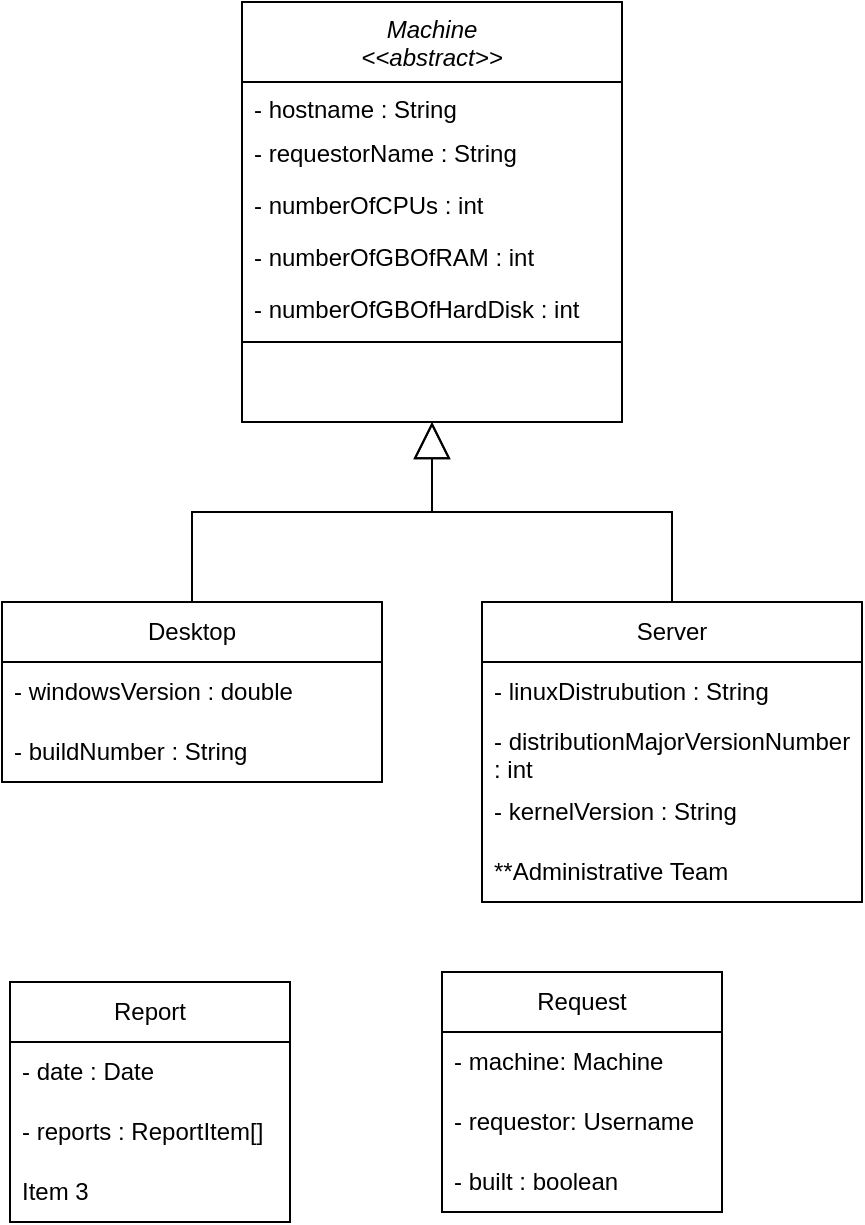 <mxfile version="21.1.4" type="device">
  <diagram id="C5RBs43oDa-KdzZeNtuy" name="Page-1">
    <mxGraphModel dx="772" dy="1642" grid="1" gridSize="10" guides="1" tooltips="1" connect="1" arrows="1" fold="1" page="1" pageScale="1" pageWidth="827" pageHeight="1169" math="0" shadow="0">
      <root>
        <mxCell id="WIyWlLk6GJQsqaUBKTNV-0" />
        <mxCell id="WIyWlLk6GJQsqaUBKTNV-1" parent="WIyWlLk6GJQsqaUBKTNV-0" />
        <mxCell id="zkfFHV4jXpPFQw0GAbJ--0" value="Machine&#xa;&lt;&lt;abstract&gt;&gt;" style="swimlane;fontStyle=2;align=center;verticalAlign=top;childLayout=stackLayout;horizontal=1;startSize=40;horizontalStack=0;resizeParent=1;resizeLast=0;collapsible=1;marginBottom=0;rounded=0;shadow=0;strokeWidth=1;" parent="WIyWlLk6GJQsqaUBKTNV-1" vertex="1">
          <mxGeometry x="390" y="-20" width="190" height="210" as="geometry">
            <mxRectangle x="230" y="140" width="160" height="26" as="alternateBounds" />
          </mxGeometry>
        </mxCell>
        <mxCell id="zkfFHV4jXpPFQw0GAbJ--1" value="- hostname : String" style="text;align=left;verticalAlign=top;spacingLeft=4;spacingRight=4;overflow=hidden;rotatable=0;points=[[0,0.5],[1,0.5]];portConstraint=eastwest;" parent="zkfFHV4jXpPFQw0GAbJ--0" vertex="1">
          <mxGeometry y="40" width="190" height="22" as="geometry" />
        </mxCell>
        <mxCell id="zkfFHV4jXpPFQw0GAbJ--2" value="- requestorName : String" style="text;align=left;verticalAlign=top;spacingLeft=4;spacingRight=4;overflow=hidden;rotatable=0;points=[[0,0.5],[1,0.5]];portConstraint=eastwest;rounded=0;shadow=0;html=0;" parent="zkfFHV4jXpPFQw0GAbJ--0" vertex="1">
          <mxGeometry y="62" width="190" height="26" as="geometry" />
        </mxCell>
        <mxCell id="zkfFHV4jXpPFQw0GAbJ--3" value="- numberOfCPUs : int" style="text;align=left;verticalAlign=top;spacingLeft=4;spacingRight=4;overflow=hidden;rotatable=0;points=[[0,0.5],[1,0.5]];portConstraint=eastwest;rounded=0;shadow=0;html=0;" parent="zkfFHV4jXpPFQw0GAbJ--0" vertex="1">
          <mxGeometry y="88" width="190" height="26" as="geometry" />
        </mxCell>
        <mxCell id="w7Mt3OdC5Q7nsJ1ekTlO-0" value="- numberOfGBOfRAM : int" style="text;align=left;verticalAlign=top;spacingLeft=4;spacingRight=4;overflow=hidden;rotatable=0;points=[[0,0.5],[1,0.5]];portConstraint=eastwest;rounded=0;shadow=0;html=0;" vertex="1" parent="zkfFHV4jXpPFQw0GAbJ--0">
          <mxGeometry y="114" width="190" height="26" as="geometry" />
        </mxCell>
        <mxCell id="w7Mt3OdC5Q7nsJ1ekTlO-8" value="- numberOfGBOfHardDisk : int" style="text;align=left;verticalAlign=top;spacingLeft=4;spacingRight=4;overflow=hidden;rotatable=0;points=[[0,0.5],[1,0.5]];portConstraint=eastwest;rounded=0;shadow=0;html=0;" vertex="1" parent="zkfFHV4jXpPFQw0GAbJ--0">
          <mxGeometry y="140" width="190" height="26" as="geometry" />
        </mxCell>
        <mxCell id="zkfFHV4jXpPFQw0GAbJ--4" value="" style="line;html=1;strokeWidth=1;align=left;verticalAlign=middle;spacingTop=-1;spacingLeft=3;spacingRight=3;rotatable=0;labelPosition=right;points=[];portConstraint=eastwest;" parent="zkfFHV4jXpPFQw0GAbJ--0" vertex="1">
          <mxGeometry y="166" width="190" height="8" as="geometry" />
        </mxCell>
        <mxCell id="w7Mt3OdC5Q7nsJ1ekTlO-9" value="Desktop" style="swimlane;fontStyle=0;childLayout=stackLayout;horizontal=1;startSize=30;horizontalStack=0;resizeParent=1;resizeParentMax=0;resizeLast=0;collapsible=1;marginBottom=0;whiteSpace=wrap;html=1;" vertex="1" parent="WIyWlLk6GJQsqaUBKTNV-1">
          <mxGeometry x="270" y="280" width="190" height="90" as="geometry" />
        </mxCell>
        <mxCell id="w7Mt3OdC5Q7nsJ1ekTlO-10" value="- windowsVersion : double" style="text;strokeColor=none;fillColor=none;align=left;verticalAlign=middle;spacingLeft=4;spacingRight=4;overflow=hidden;points=[[0,0.5],[1,0.5]];portConstraint=eastwest;rotatable=0;whiteSpace=wrap;html=1;" vertex="1" parent="w7Mt3OdC5Q7nsJ1ekTlO-9">
          <mxGeometry y="30" width="190" height="30" as="geometry" />
        </mxCell>
        <mxCell id="w7Mt3OdC5Q7nsJ1ekTlO-11" value="- buildNumber : String" style="text;strokeColor=none;fillColor=none;align=left;verticalAlign=middle;spacingLeft=4;spacingRight=4;overflow=hidden;points=[[0,0.5],[1,0.5]];portConstraint=eastwest;rotatable=0;whiteSpace=wrap;html=1;" vertex="1" parent="w7Mt3OdC5Q7nsJ1ekTlO-9">
          <mxGeometry y="60" width="190" height="30" as="geometry" />
        </mxCell>
        <mxCell id="w7Mt3OdC5Q7nsJ1ekTlO-13" value="Server" style="swimlane;fontStyle=0;childLayout=stackLayout;horizontal=1;startSize=30;horizontalStack=0;resizeParent=1;resizeParentMax=0;resizeLast=0;collapsible=1;marginBottom=0;whiteSpace=wrap;html=1;" vertex="1" parent="WIyWlLk6GJQsqaUBKTNV-1">
          <mxGeometry x="510" y="280" width="190" height="150" as="geometry" />
        </mxCell>
        <mxCell id="w7Mt3OdC5Q7nsJ1ekTlO-14" value="- linuxDistrubution : String" style="text;strokeColor=none;fillColor=none;align=left;verticalAlign=middle;spacingLeft=4;spacingRight=4;overflow=hidden;points=[[0,0.5],[1,0.5]];portConstraint=eastwest;rotatable=0;whiteSpace=wrap;html=1;" vertex="1" parent="w7Mt3OdC5Q7nsJ1ekTlO-13">
          <mxGeometry y="30" width="190" height="30" as="geometry" />
        </mxCell>
        <mxCell id="w7Mt3OdC5Q7nsJ1ekTlO-15" value="- distributionMajorVersionNumber : int" style="text;strokeColor=none;fillColor=none;align=left;verticalAlign=middle;spacingLeft=4;spacingRight=4;overflow=hidden;points=[[0,0.5],[1,0.5]];portConstraint=eastwest;rotatable=0;whiteSpace=wrap;html=1;" vertex="1" parent="w7Mt3OdC5Q7nsJ1ekTlO-13">
          <mxGeometry y="60" width="190" height="30" as="geometry" />
        </mxCell>
        <mxCell id="w7Mt3OdC5Q7nsJ1ekTlO-16" value="- kernelVersion : String" style="text;strokeColor=none;fillColor=none;align=left;verticalAlign=middle;spacingLeft=4;spacingRight=4;overflow=hidden;points=[[0,0.5],[1,0.5]];portConstraint=eastwest;rotatable=0;whiteSpace=wrap;html=1;" vertex="1" parent="w7Mt3OdC5Q7nsJ1ekTlO-13">
          <mxGeometry y="90" width="190" height="30" as="geometry" />
        </mxCell>
        <mxCell id="w7Mt3OdC5Q7nsJ1ekTlO-17" value="**Administrative Team" style="text;strokeColor=none;fillColor=none;align=left;verticalAlign=middle;spacingLeft=4;spacingRight=4;overflow=hidden;points=[[0,0.5],[1,0.5]];portConstraint=eastwest;rotatable=0;whiteSpace=wrap;html=1;" vertex="1" parent="w7Mt3OdC5Q7nsJ1ekTlO-13">
          <mxGeometry y="120" width="190" height="30" as="geometry" />
        </mxCell>
        <mxCell id="w7Mt3OdC5Q7nsJ1ekTlO-18" value="" style="endArrow=block;endSize=16;endFill=0;html=1;rounded=0;entryX=0.5;entryY=1;entryDx=0;entryDy=0;exitX=0.5;exitY=0;exitDx=0;exitDy=0;edgeStyle=orthogonalEdgeStyle;" edge="1" parent="WIyWlLk6GJQsqaUBKTNV-1" source="w7Mt3OdC5Q7nsJ1ekTlO-9" target="zkfFHV4jXpPFQw0GAbJ--0">
          <mxGeometry width="160" relative="1" as="geometry">
            <mxPoint x="460" y="250" as="sourcePoint" />
            <mxPoint x="620" y="250" as="targetPoint" />
            <Array as="points">
              <mxPoint x="365" y="235" />
              <mxPoint x="485" y="235" />
            </Array>
          </mxGeometry>
        </mxCell>
        <mxCell id="w7Mt3OdC5Q7nsJ1ekTlO-19" value="" style="endArrow=block;endSize=16;endFill=0;html=1;rounded=0;exitX=0.5;exitY=0;exitDx=0;exitDy=0;edgeStyle=orthogonalEdgeStyle;entryX=0.5;entryY=1;entryDx=0;entryDy=0;" edge="1" parent="WIyWlLk6GJQsqaUBKTNV-1" source="w7Mt3OdC5Q7nsJ1ekTlO-13" target="zkfFHV4jXpPFQw0GAbJ--0">
          <mxGeometry x="0.304" width="160" relative="1" as="geometry">
            <mxPoint x="375" y="290" as="sourcePoint" />
            <mxPoint x="600" y="200" as="targetPoint" />
            <mxPoint as="offset" />
          </mxGeometry>
        </mxCell>
        <mxCell id="w7Mt3OdC5Q7nsJ1ekTlO-20" value="Report" style="swimlane;fontStyle=0;childLayout=stackLayout;horizontal=1;startSize=30;horizontalStack=0;resizeParent=1;resizeParentMax=0;resizeLast=0;collapsible=1;marginBottom=0;whiteSpace=wrap;html=1;" vertex="1" parent="WIyWlLk6GJQsqaUBKTNV-1">
          <mxGeometry x="274" y="470" width="140" height="120" as="geometry" />
        </mxCell>
        <mxCell id="w7Mt3OdC5Q7nsJ1ekTlO-21" value="- date : Date" style="text;strokeColor=none;fillColor=none;align=left;verticalAlign=middle;spacingLeft=4;spacingRight=4;overflow=hidden;points=[[0,0.5],[1,0.5]];portConstraint=eastwest;rotatable=0;whiteSpace=wrap;html=1;" vertex="1" parent="w7Mt3OdC5Q7nsJ1ekTlO-20">
          <mxGeometry y="30" width="140" height="30" as="geometry" />
        </mxCell>
        <mxCell id="w7Mt3OdC5Q7nsJ1ekTlO-22" value="- reports : ReportItem[]" style="text;strokeColor=none;fillColor=none;align=left;verticalAlign=middle;spacingLeft=4;spacingRight=4;overflow=hidden;points=[[0,0.5],[1,0.5]];portConstraint=eastwest;rotatable=0;whiteSpace=wrap;html=1;" vertex="1" parent="w7Mt3OdC5Q7nsJ1ekTlO-20">
          <mxGeometry y="60" width="140" height="30" as="geometry" />
        </mxCell>
        <mxCell id="w7Mt3OdC5Q7nsJ1ekTlO-23" value="Item 3" style="text;strokeColor=none;fillColor=none;align=left;verticalAlign=middle;spacingLeft=4;spacingRight=4;overflow=hidden;points=[[0,0.5],[1,0.5]];portConstraint=eastwest;rotatable=0;whiteSpace=wrap;html=1;" vertex="1" parent="w7Mt3OdC5Q7nsJ1ekTlO-20">
          <mxGeometry y="90" width="140" height="30" as="geometry" />
        </mxCell>
        <mxCell id="w7Mt3OdC5Q7nsJ1ekTlO-24" value="Request" style="swimlane;fontStyle=0;childLayout=stackLayout;horizontal=1;startSize=30;horizontalStack=0;resizeParent=1;resizeParentMax=0;resizeLast=0;collapsible=1;marginBottom=0;whiteSpace=wrap;html=1;" vertex="1" parent="WIyWlLk6GJQsqaUBKTNV-1">
          <mxGeometry x="490" y="465" width="140" height="120" as="geometry" />
        </mxCell>
        <mxCell id="w7Mt3OdC5Q7nsJ1ekTlO-25" value="- machine: Machine" style="text;strokeColor=none;fillColor=none;align=left;verticalAlign=middle;spacingLeft=4;spacingRight=4;overflow=hidden;points=[[0,0.5],[1,0.5]];portConstraint=eastwest;rotatable=0;whiteSpace=wrap;html=1;" vertex="1" parent="w7Mt3OdC5Q7nsJ1ekTlO-24">
          <mxGeometry y="30" width="140" height="30" as="geometry" />
        </mxCell>
        <mxCell id="w7Mt3OdC5Q7nsJ1ekTlO-26" value="- requestor: Username" style="text;strokeColor=none;fillColor=none;align=left;verticalAlign=middle;spacingLeft=4;spacingRight=4;overflow=hidden;points=[[0,0.5],[1,0.5]];portConstraint=eastwest;rotatable=0;whiteSpace=wrap;html=1;" vertex="1" parent="w7Mt3OdC5Q7nsJ1ekTlO-24">
          <mxGeometry y="60" width="140" height="30" as="geometry" />
        </mxCell>
        <mxCell id="w7Mt3OdC5Q7nsJ1ekTlO-27" value="- built : boolean" style="text;strokeColor=none;fillColor=none;align=left;verticalAlign=middle;spacingLeft=4;spacingRight=4;overflow=hidden;points=[[0,0.5],[1,0.5]];portConstraint=eastwest;rotatable=0;whiteSpace=wrap;html=1;" vertex="1" parent="w7Mt3OdC5Q7nsJ1ekTlO-24">
          <mxGeometry y="90" width="140" height="30" as="geometry" />
        </mxCell>
      </root>
    </mxGraphModel>
  </diagram>
</mxfile>
